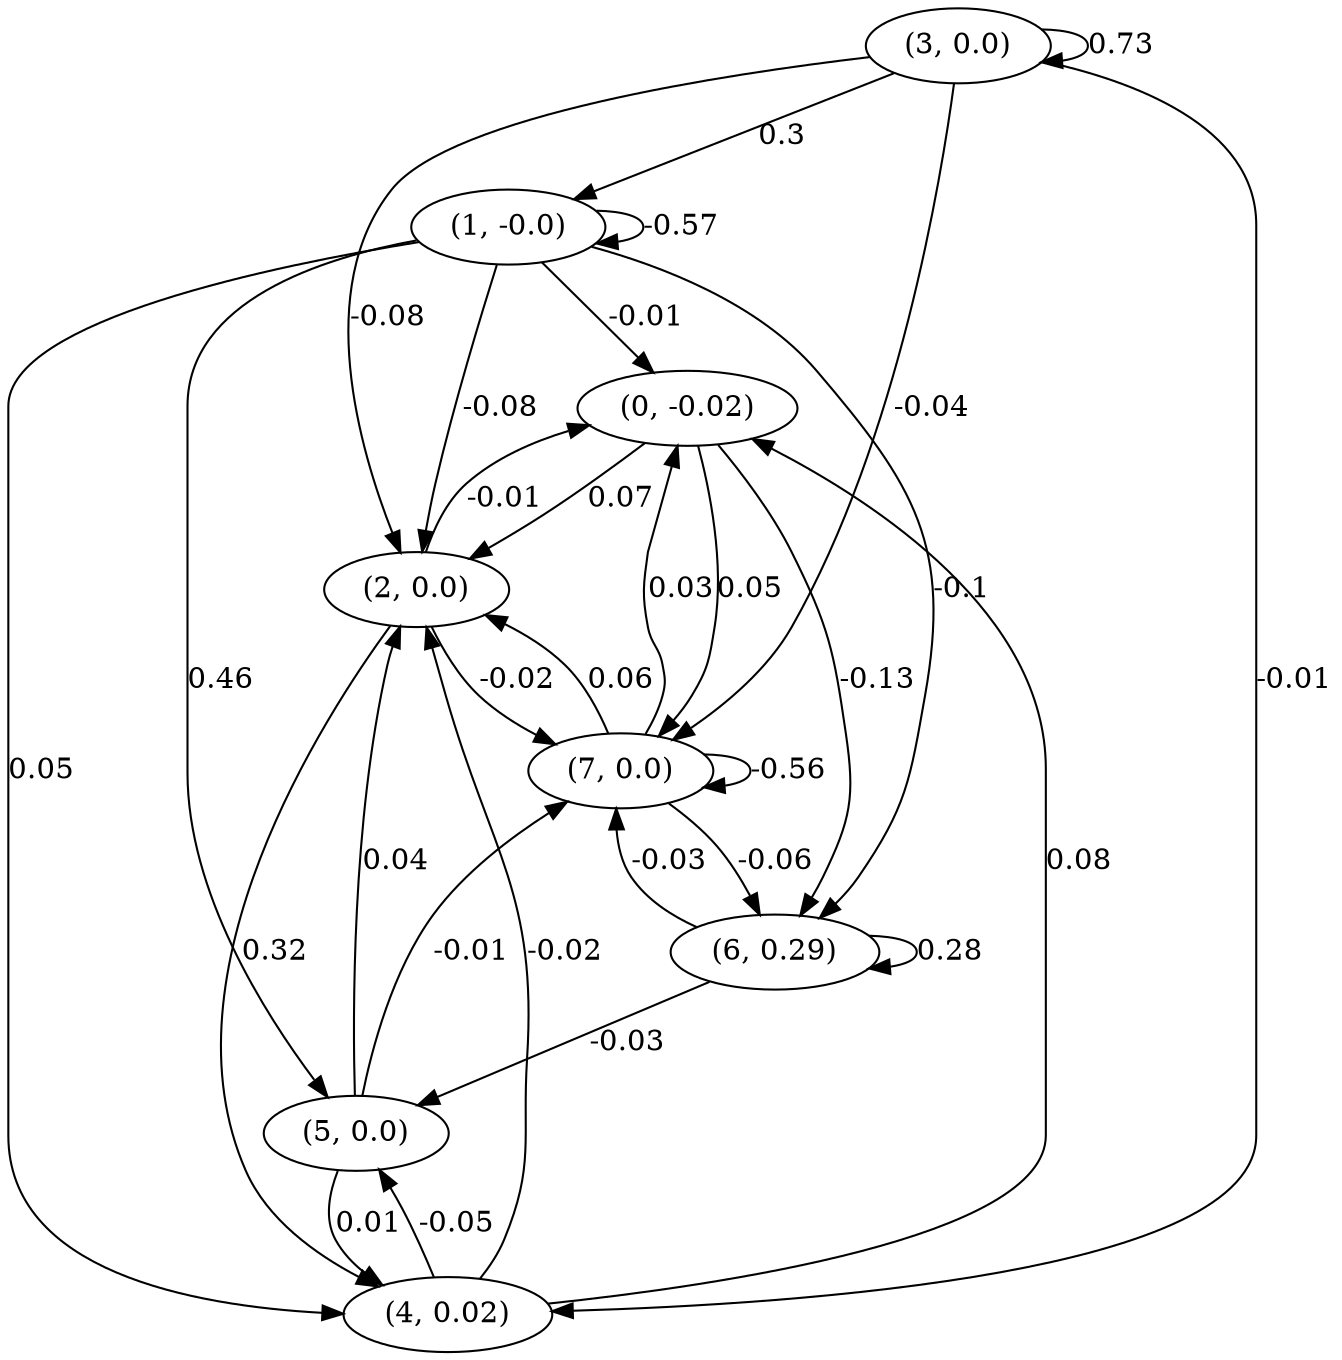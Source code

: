 digraph {
    0 [ label = "(0, -0.02)" ]
    1 [ label = "(1, -0.0)" ]
    2 [ label = "(2, 0.0)" ]
    3 [ label = "(3, 0.0)" ]
    4 [ label = "(4, 0.02)" ]
    5 [ label = "(5, 0.0)" ]
    6 [ label = "(6, 0.29)" ]
    7 [ label = "(7, 0.0)" ]
    1 -> 1 [ label = "-0.57" ]
    3 -> 3 [ label = "0.73" ]
    6 -> 6 [ label = "0.28" ]
    7 -> 7 [ label = "-0.56" ]
    1 -> 0 [ label = "-0.01" ]
    2 -> 0 [ label = "-0.01" ]
    4 -> 0 [ label = "0.08" ]
    7 -> 0 [ label = "0.03" ]
    3 -> 1 [ label = "0.3" ]
    0 -> 2 [ label = "0.07" ]
    1 -> 2 [ label = "-0.08" ]
    3 -> 2 [ label = "-0.08" ]
    4 -> 2 [ label = "-0.02" ]
    5 -> 2 [ label = "0.04" ]
    7 -> 2 [ label = "0.06" ]
    1 -> 4 [ label = "0.05" ]
    2 -> 4 [ label = "0.32" ]
    3 -> 4 [ label = "-0.01" ]
    5 -> 4 [ label = "0.01" ]
    1 -> 5 [ label = "0.46" ]
    4 -> 5 [ label = "-0.05" ]
    6 -> 5 [ label = "-0.03" ]
    0 -> 6 [ label = "-0.13" ]
    1 -> 6 [ label = "-0.1" ]
    7 -> 6 [ label = "-0.06" ]
    0 -> 7 [ label = "0.05" ]
    2 -> 7 [ label = "-0.02" ]
    3 -> 7 [ label = "-0.04" ]
    5 -> 7 [ label = "-0.01" ]
    6 -> 7 [ label = "-0.03" ]
}

